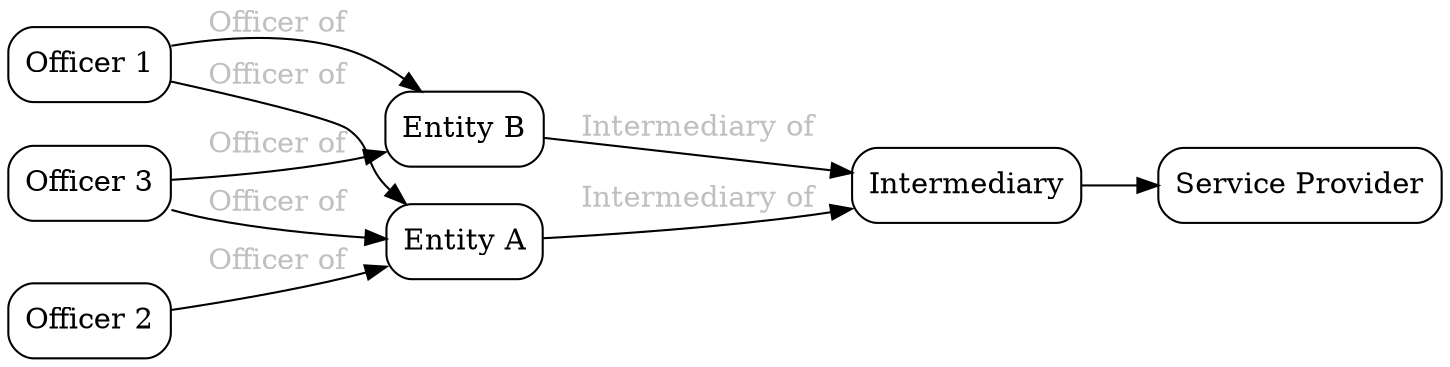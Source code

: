 
digraph G {
    rankdir=LR; // Optional: Layout from Left to Right

    node [shape=box, style="rounded"];

    Officer1 [label="Officer 1"];
    Officer2 [label="Officer 2"];
    Officer3 [label="Officer 3"];
    EntityA [label="Entity A"];
    EntityB [label="Entity B"];
    Intermediary [label="Intermediary"];
    ServiceProvider [label="Service Provider"];

    Officer1 -> EntityA [label="Officer of", fontcolor="gray"];
    Officer1 -> EntityB [label="Officer of", fontcolor="gray"];
    Officer2 -> EntityA [label="Officer of", fontcolor="gray"];
    Officer3 -> EntityA [label="Officer of", fontcolor="gray"];
    Officer3 -> EntityB [label="Officer of", fontcolor="gray"];

    EntityA -> Intermediary [label="Intermediary of", fontcolor="gray"];
    EntityB -> Intermediary [label="Intermediary of", fontcolor="gray"];

    Intermediary -> ServiceProvider; // This edge didn't have a label, so no fontcolor needed

}

